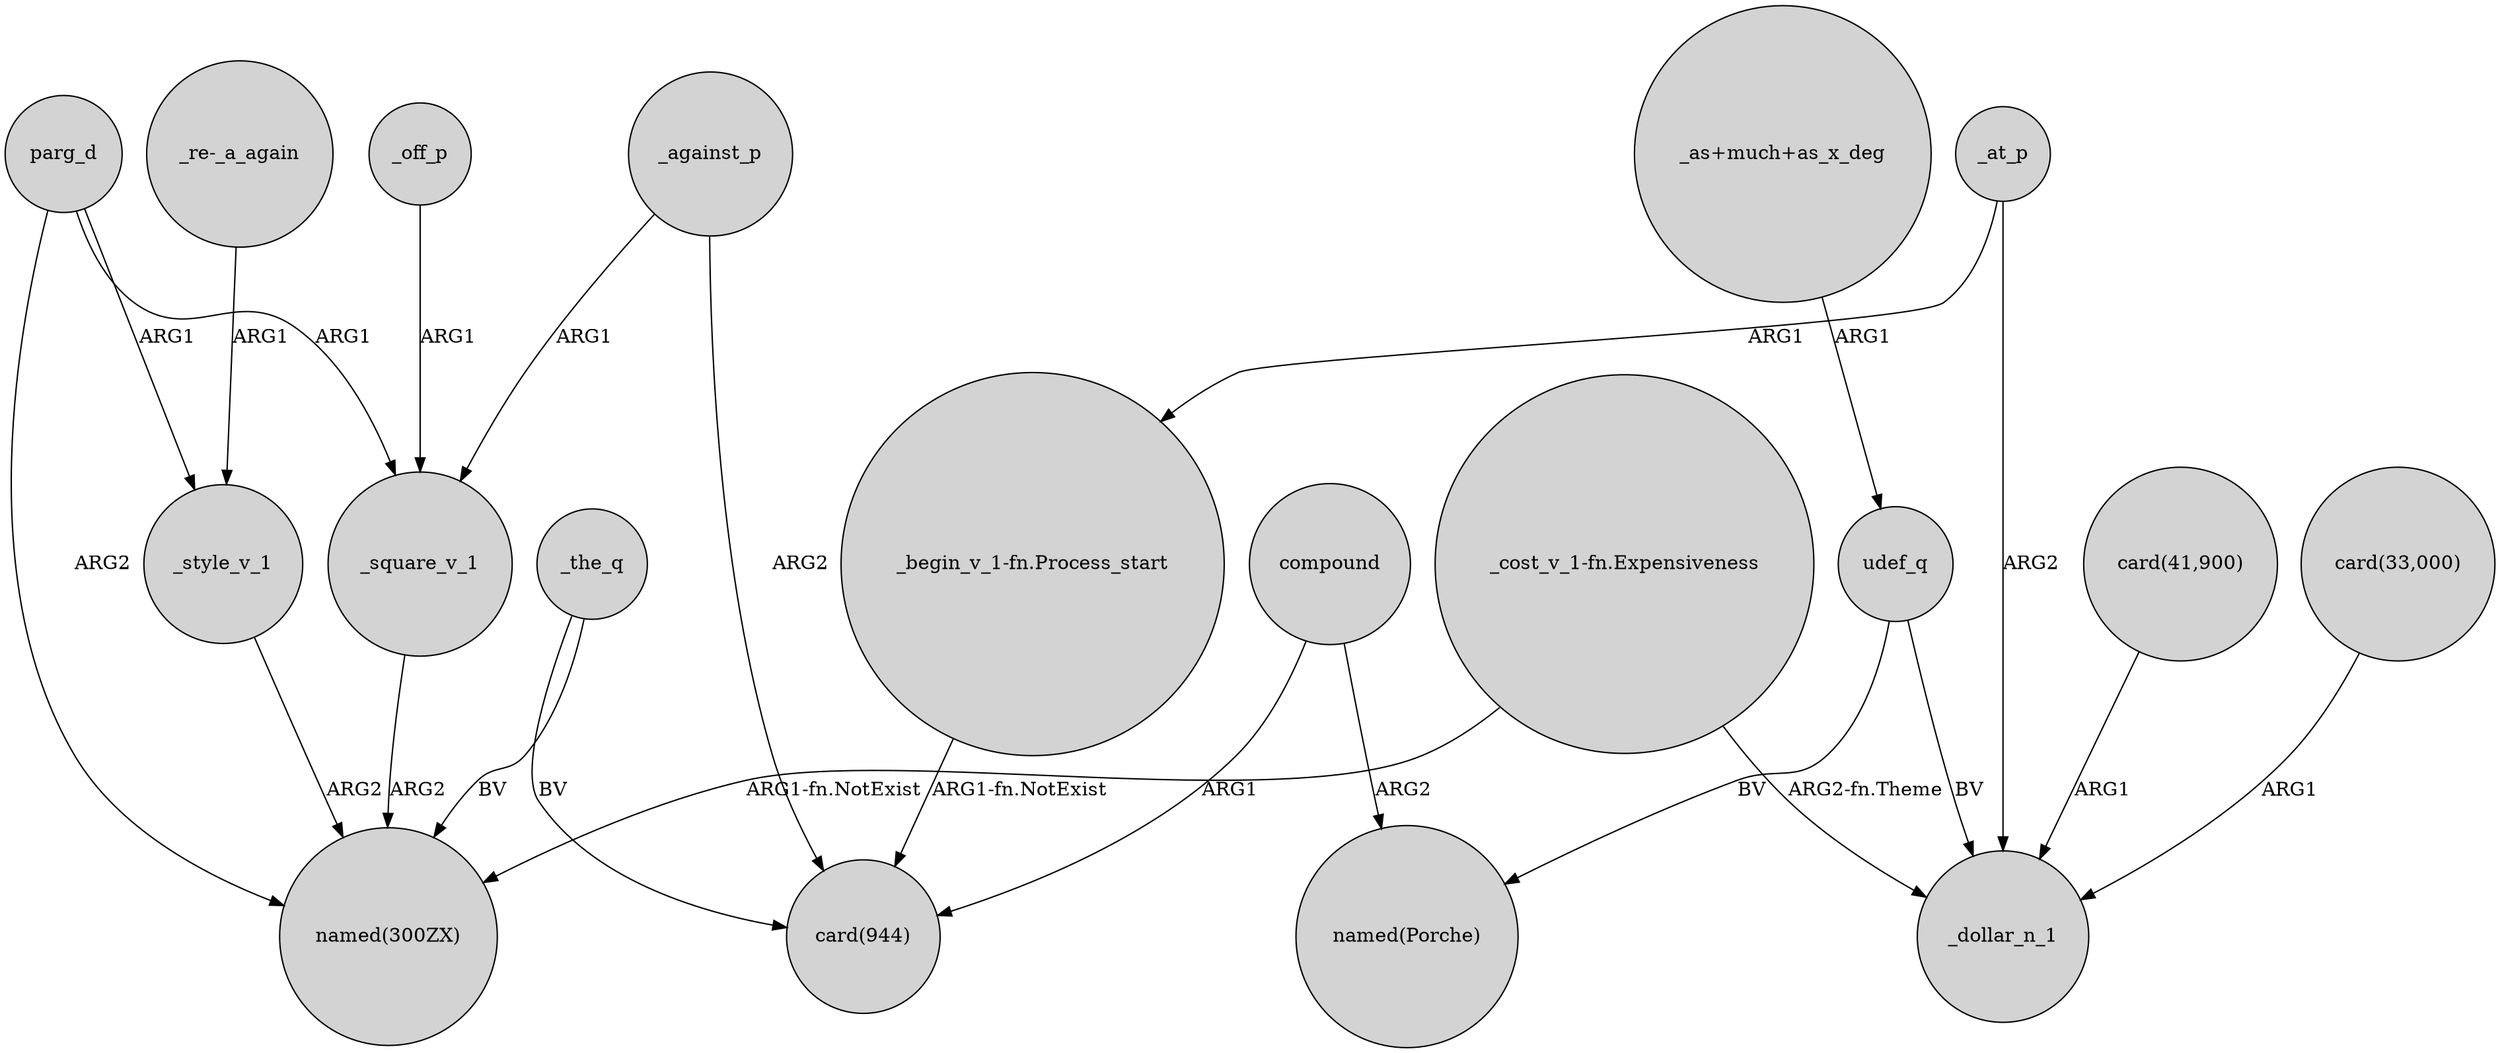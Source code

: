 digraph {
	node [shape=circle style=filled]
	parg_d -> "named(300ZX)" [label=ARG2]
	_at_p -> _dollar_n_1 [label=ARG2]
	parg_d -> _square_v_1 [label=ARG1]
	"card(41,900)" -> _dollar_n_1 [label=ARG1]
	_the_q -> "card(944)" [label=BV]
	"card(33,000)" -> _dollar_n_1 [label=ARG1]
	_the_q -> "named(300ZX)" [label=BV]
	"_re-_a_again" -> _style_v_1 [label=ARG1]
	compound -> "named(Porche)" [label=ARG2]
	udef_q -> "named(Porche)" [label=BV]
	"_begin_v_1-fn.Process_start" -> "card(944)" [label="ARG1-fn.NotExist"]
	"_cost_v_1-fn.Expensiveness" -> _dollar_n_1 [label="ARG2-fn.Theme"]
	"_as+much+as_x_deg" -> udef_q [label=ARG1]
	_square_v_1 -> "named(300ZX)" [label=ARG2]
	parg_d -> _style_v_1 [label=ARG1]
	_style_v_1 -> "named(300ZX)" [label=ARG2]
	_at_p -> "_begin_v_1-fn.Process_start" [label=ARG1]
	_against_p -> "card(944)" [label=ARG2]
	"_cost_v_1-fn.Expensiveness" -> "named(300ZX)" [label="ARG1-fn.NotExist"]
	_against_p -> _square_v_1 [label=ARG1]
	udef_q -> _dollar_n_1 [label=BV]
	_off_p -> _square_v_1 [label=ARG1]
	compound -> "card(944)" [label=ARG1]
}
